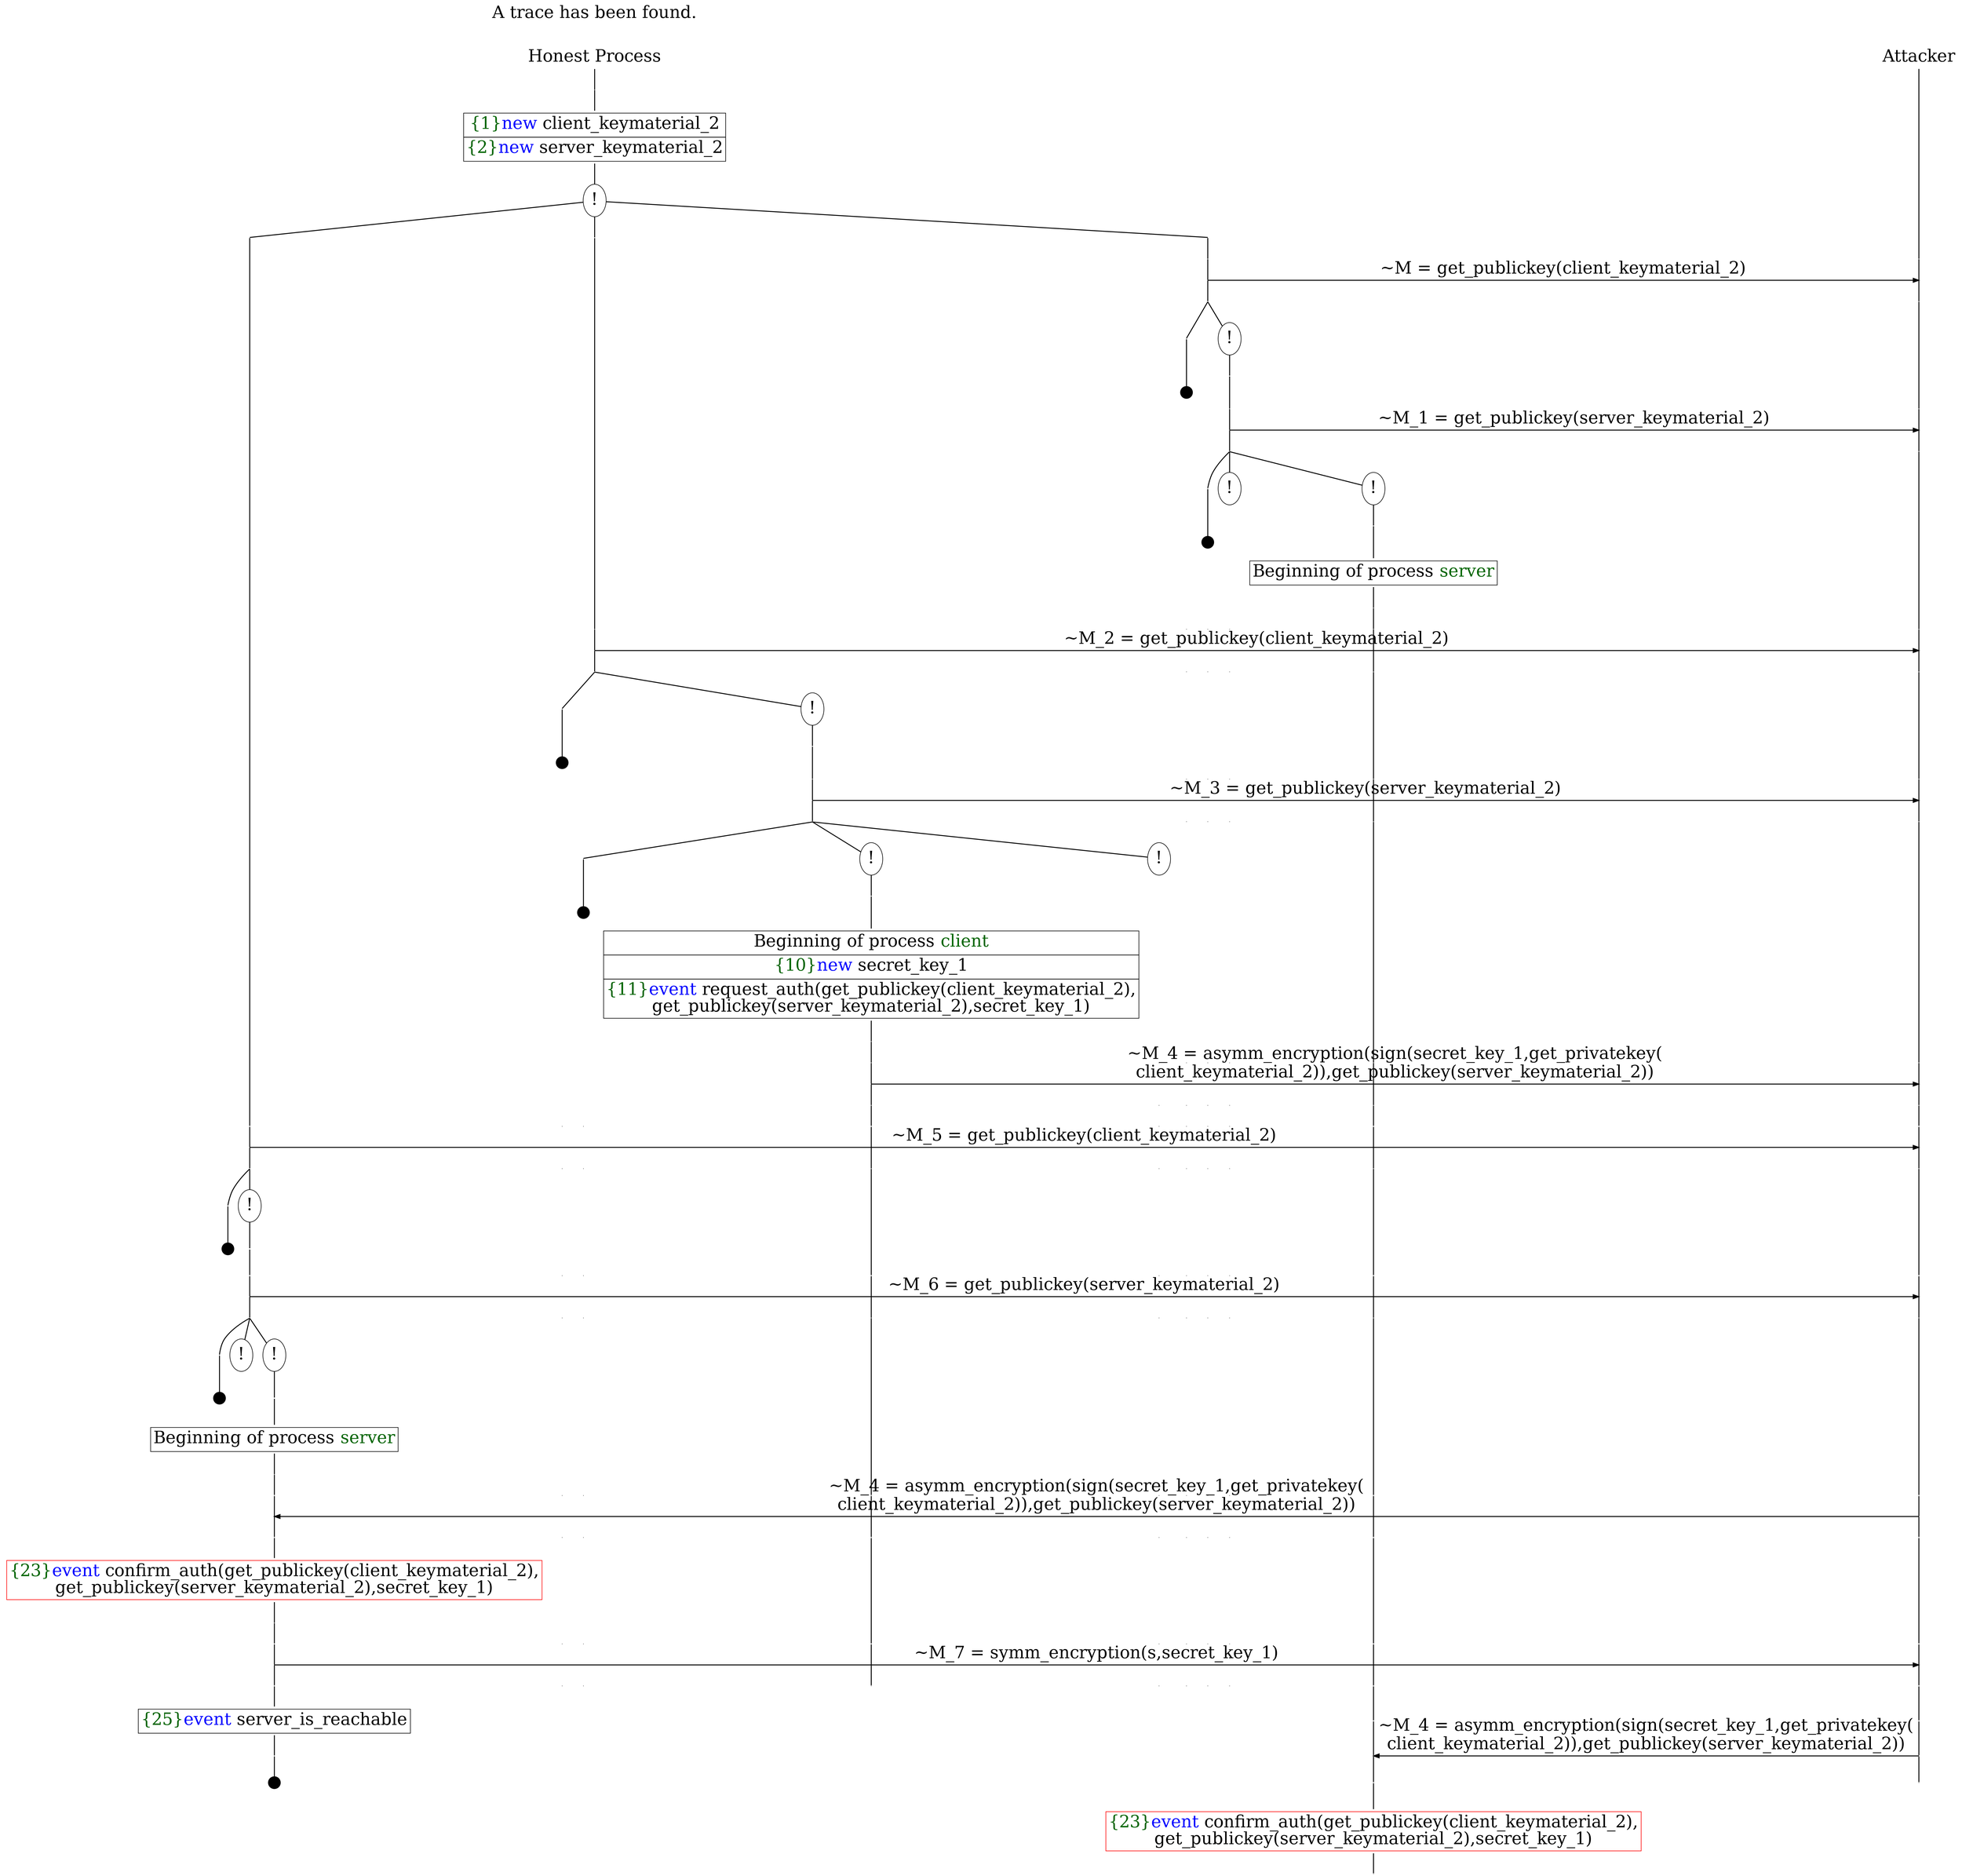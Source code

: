 digraph {
graph [ordering = out]
edge [arrowhead = none, penwidth = 1.6, fontsize = 30]
node [shape = point, width = 0, height = 0, fontsize = 30]
Trace [label = <A trace has been found.<br/>
>, shape = plaintext]
P0__0 [label = "Honest Process", shape = plaintext]
P__0 [label = "Attacker", shape = plaintext]
Trace -> P0__0 [label = "", style = invisible, weight = 100]{rank = same; P0__0 P__0}
P0__0 -> P0__1 [label = <>, weight = 100]
P0__1 -> P0__2 [label = <>, weight = 100]
P0__2 [shape = plaintext, label = <<TABLE BORDER="0" CELLBORDER="1" CELLSPACING="0" CELLPADDING="4"> <TR><TD><FONT COLOR="darkgreen">{1}</FONT><FONT COLOR="blue">new </FONT>client_keymaterial_2</TD></TR><TR><TD><FONT COLOR="darkgreen">{2}</FONT><FONT COLOR="blue">new </FONT>server_keymaterial_2</TD></TR></TABLE>>]
P0__2 -> P0__3 [label = <>, weight = 100]
P0__3 [label = "!", shape = ellipse]
{rank = same; P0_2__3 P0_1__3 P0_0__3}
P0_2__3 [label = "", fixedsize = false, width = 0, height = 0, shape = none]
P0__3 -> P0_2__3 [label = <>]
P0_1__3 [label = "", fixedsize = false, width = 0, height = 0, shape = none]
P0__3 -> P0_1__3 [label = <>]
P0_0__3 [label = "", fixedsize = false, width = 0, height = 0, shape = none]
P0__3 -> P0_0__3 [label = <>]
P0_0__3 -> P0_0__4 [label = <>, weight = 100]
P__0 -> P__1 [label = <>, weight = 100]
{rank = same; P__1 P0_0__4}
P0_0__4 -> P0_0__5 [label = <>, weight = 100]
P__1 -> P__2 [label = <>, weight = 100]
{rank = same; P__2 P0_0__5}
P0_0__5 -> P__2 [label = <~M = get_publickey(client_keymaterial_2)>, arrowhead = normal]
P0_0__5 -> P0_0__6 [label = <>, weight = 100]
P__2 -> P__3 [label = <>, weight = 100]
{rank = same; P__3 P0_0__6}
/*RPar */
P0_0__6 -> P0_0_1__6 [label = <>]
P0_0__6 -> P0_0_0__6 [label = <>]
P0_0__6 [label = "", fixedsize = false, width = 0, height = 0, shape = none]
{rank = same; P0_0_0__6 P0_0_1__6}
P0_0_0__6 [label = "!", shape = ellipse]
P0_0_0_0__6 [label = "", fixedsize = false, width = 0, height = 0, shape = none]
P0_0_0__6 -> P0_0_0_0__6 [label = <>, weight = 100]
P0_0_0_0__6 -> P0_0_0_0__7 [label = <>, weight = 100]
P__3 -> P__4 [label = <>, weight = 100]
{rank = same; P__4 P0_0_0_0__7}
P0_0_0_0__7 -> P0_0_0_0__8 [label = <>, weight = 100]
P__4 -> P__5 [label = <>, weight = 100]
{rank = same; P__5 P0_0_0_0__8}
P0_0_0_0__8 -> P__5 [label = <~M_1 = get_publickey(server_keymaterial_2)>, arrowhead = normal]
P0_0_0_0__8 -> P0_0_0_0__9 [label = <>, weight = 100]
P__5 -> P__6 [label = <>, weight = 100]
{rank = same; P__6 P0_0_0_0__9}
/*RPar */
P0_0_0_0__9 -> P0_0_0_0_2__9 [label = <>]
P0_0_0_0__9 -> P0_0_0_0_1__9 [label = <>]
P0_0_0_0__9 -> P0_0_0_0_0__9 [label = <>]
P0_0_0_0__9 [label = "", fixedsize = false, width = 0, height = 0, shape = none]
{rank = same; P0_0_0_0_0__9 P0_0_0_0_1__9 P0_0_0_0_2__9}
P0_0_0_0_0__9 [label = "!", shape = ellipse]
P0_0_0_0_0_0__9 [label = "", fixedsize = false, width = 0, height = 0, shape = none]
P0_0_0_0_0__9 -> P0_0_0_0_0_0__9 [label = <>, weight = 100]
P0_0_0_0_0_0__9 -> P0_0_0_0_0_0__10 [label = <>, weight = 100]
P0_0_0_0_0_0__10 [shape = plaintext, label = <<TABLE BORDER="0" CELLBORDER="1" CELLSPACING="0" CELLPADDING="4"> <TR><TD>Beginning of process <FONT COLOR="darkgreen">server</FONT></TD></TR></TABLE>>]
P0_0_0_0_0_0__10 -> P0_0_0_0_0_0__11 [label = <>, weight = 100]
P0_0_0_0_1__9 [label = "!", shape = ellipse]
P0_0_0_0_2__10 [label = "", width = 0.3, height = 0.3]
P0_0_0_0_2__9 -> P0_0_0_0_2__10 [label = <>, weight = 100]
P0_0_1__7 [label = "", width = 0.3, height = 0.3]
P0_0_1__6 -> P0_0_1__7 [label = <>, weight = 100]
P0_1__3 -> P0_1__4 [label = <>, weight = 100]
P0_0_1__8 [label = "", style = invisible]
P0_0_1__7 -> P0_0_1__8 [label = <>, weight = 100, style = invisible]
P0_0_0_0_2__11 [label = "", style = invisible]
P0_0_0_0_2__10 -> P0_0_0_0_2__11 [label = <>, weight = 100, style = invisible]
P0_0_0_0_1__10 [label = "", style = invisible]
P0_0_0_0_1__9 -> P0_0_0_0_1__10 [label = <>, weight = 100, style = invisible]
P0_0_0_0_0_0__11 -> P0_0_0_0_0_0__12 [label = <>, weight = 100]
P__6 -> P__7 [label = <>, weight = 100]
{rank = same; P__7 P0_0_0_0_0_0__12 P0_0_0_0_1__10 P0_0_0_0_2__11 P0_0_1__8 P0_1__4}
P0_1__4 -> P0_1__5 [label = <>, weight = 100]
P__7 -> P__8 [label = <>, weight = 100]
{rank = same; P__8 P0_1__5}
P0_1__5 -> P__8 [label = <~M_2 = get_publickey(client_keymaterial_2)>, arrowhead = normal]
P0_1__5 -> P0_1__6 [label = <>, weight = 100]
P0_0_1__9 [label = "", style = invisible]
P0_0_1__8 -> P0_0_1__9 [label = <>, weight = 100, style = invisible]
P0_0_0_0_2__12 [label = "", style = invisible]
P0_0_0_0_2__11 -> P0_0_0_0_2__12 [label = <>, weight = 100, style = invisible]
P0_0_0_0_1__11 [label = "", style = invisible]
P0_0_0_0_1__10 -> P0_0_0_0_1__11 [label = <>, weight = 100, style = invisible]
P0_0_0_0_0_0__12 -> P0_0_0_0_0_0__13 [label = <>, weight = 100]
P__8 -> P__9 [label = <>, weight = 100]
{rank = same; P__9 P0_0_0_0_0_0__13 P0_0_0_0_1__11 P0_0_0_0_2__12 P0_0_1__9 P0_1__6}
/*RPar */
P0_1__6 -> P0_1_1__6 [label = <>]
P0_1__6 -> P0_1_0__6 [label = <>]
P0_1__6 [label = "", fixedsize = false, width = 0, height = 0, shape = none]
{rank = same; P0_1_0__6 P0_1_1__6}
P0_1_0__6 [label = "!", shape = ellipse]
P0_1_0_0__6 [label = "", fixedsize = false, width = 0, height = 0, shape = none]
P0_1_0__6 -> P0_1_0_0__6 [label = <>, weight = 100]
P0_1_0_0__6 -> P0_1_0_0__7 [label = <>, weight = 100]
P0_0_1__10 [label = "", style = invisible]
P0_0_1__9 -> P0_0_1__10 [label = <>, weight = 100, style = invisible]
P0_0_0_0_2__13 [label = "", style = invisible]
P0_0_0_0_2__12 -> P0_0_0_0_2__13 [label = <>, weight = 100, style = invisible]
P0_0_0_0_1__12 [label = "", style = invisible]
P0_0_0_0_1__11 -> P0_0_0_0_1__12 [label = <>, weight = 100, style = invisible]
P0_0_0_0_0_0__13 -> P0_0_0_0_0_0__14 [label = <>, weight = 100]
P__9 -> P__10 [label = <>, weight = 100]
{rank = same; P__10 P0_0_0_0_0_0__14 P0_0_0_0_1__12 P0_0_0_0_2__13 P0_0_1__10 P0_1_0_0__7}
P0_1_0_0__7 -> P0_1_0_0__8 [label = <>, weight = 100]
P__10 -> P__11 [label = <>, weight = 100]
{rank = same; P__11 P0_1_0_0__8}
P0_1_0_0__8 -> P__11 [label = <~M_3 = get_publickey(server_keymaterial_2)>, arrowhead = normal]
P0_1_0_0__8 -> P0_1_0_0__9 [label = <>, weight = 100]
P0_0_1__11 [label = "", style = invisible]
P0_0_1__10 -> P0_0_1__11 [label = <>, weight = 100, style = invisible]
P0_0_0_0_2__14 [label = "", style = invisible]
P0_0_0_0_2__13 -> P0_0_0_0_2__14 [label = <>, weight = 100, style = invisible]
P0_0_0_0_1__13 [label = "", style = invisible]
P0_0_0_0_1__12 -> P0_0_0_0_1__13 [label = <>, weight = 100, style = invisible]
P0_0_0_0_0_0__14 -> P0_0_0_0_0_0__15 [label = <>, weight = 100]
P__11 -> P__12 [label = <>, weight = 100]
{rank = same; P__12 P0_0_0_0_0_0__15 P0_0_0_0_1__13 P0_0_0_0_2__14 P0_0_1__11 P0_1_0_0__9}
/*RPar */
P0_1_0_0__9 -> P0_1_0_0_2__9 [label = <>]
P0_1_0_0__9 -> P0_1_0_0_1__9 [label = <>]
P0_1_0_0__9 -> P0_1_0_0_0__9 [label = <>]
P0_1_0_0__9 [label = "", fixedsize = false, width = 0, height = 0, shape = none]
{rank = same; P0_1_0_0_0__9 P0_1_0_0_1__9 P0_1_0_0_2__9}
P0_1_0_0_0__9 [label = "!", shape = ellipse]
P0_1_0_0_1__9 [label = "!", shape = ellipse]
P0_1_0_0_1_0__9 [label = "", fixedsize = false, width = 0, height = 0, shape = none]
P0_1_0_0_1__9 -> P0_1_0_0_1_0__9 [label = <>, weight = 100]
P0_1_0_0_1_0__9 -> P0_1_0_0_1_0__10 [label = <>, weight = 100]
P0_1_0_0_1_0__10 [shape = plaintext, label = <<TABLE BORDER="0" CELLBORDER="1" CELLSPACING="0" CELLPADDING="4"> <TR><TD>Beginning of process <FONT COLOR="darkgreen">client</FONT></TD></TR><TR><TD><FONT COLOR="darkgreen">{10}</FONT><FONT COLOR="blue">new </FONT>secret_key_1</TD></TR><TR><TD><FONT COLOR="darkgreen">{11}</FONT><FONT COLOR="blue">event</FONT> request_auth(get_publickey(client_keymaterial_2),<br/>
get_publickey(server_keymaterial_2),secret_key_1)<br/>
</TD></TR></TABLE>>]
P0_1_0_0_1_0__10 -> P0_1_0_0_1_0__11 [label = <>, weight = 100]
P0_1_0_0_1_0__11 -> P0_1_0_0_1_0__12 [label = <>, weight = 100]
P0_1_0_0_0__10 [label = "", style = invisible]
P0_1_0_0_0__9 -> P0_1_0_0_0__10 [label = <>, weight = 100, style = invisible]
P0_0_1__12 [label = "", style = invisible]
P0_0_1__11 -> P0_0_1__12 [label = <>, weight = 100, style = invisible]
P0_0_0_0_2__15 [label = "", style = invisible]
P0_0_0_0_2__14 -> P0_0_0_0_2__15 [label = <>, weight = 100, style = invisible]
P0_0_0_0_1__14 [label = "", style = invisible]
P0_0_0_0_1__13 -> P0_0_0_0_1__14 [label = <>, weight = 100, style = invisible]
P0_0_0_0_0_0__15 -> P0_0_0_0_0_0__16 [label = <>, weight = 100]
P__12 -> P__13 [label = <>, weight = 100]
{rank = same; P__13 P0_0_0_0_0_0__16 P0_0_0_0_1__14 P0_0_0_0_2__15 P0_0_1__12 P0_1_0_0_0__10 P0_1_0_0_1_0__12}
P0_1_0_0_1_0__12 -> P0_1_0_0_1_0__13 [label = <>, weight = 100]
P__13 -> P__14 [label = <>, weight = 100]
{rank = same; P__14 P0_1_0_0_1_0__13}
P0_1_0_0_1_0__13 -> P__14 [label = <~M_4 = asymm_encryption(sign(secret_key_1,get_privatekey(<br/>
client_keymaterial_2)),get_publickey(server_keymaterial_2))>, arrowhead = normal]
P0_1_0_0_1_0__13 -> P0_1_0_0_1_0__14 [label = <>, weight = 100]
P0_1_0_0_0__11 [label = "", style = invisible]
P0_1_0_0_0__10 -> P0_1_0_0_0__11 [label = <>, weight = 100, style = invisible]
P0_0_1__13 [label = "", style = invisible]
P0_0_1__12 -> P0_0_1__13 [label = <>, weight = 100, style = invisible]
P0_0_0_0_2__16 [label = "", style = invisible]
P0_0_0_0_2__15 -> P0_0_0_0_2__16 [label = <>, weight = 100, style = invisible]
P0_0_0_0_1__15 [label = "", style = invisible]
P0_0_0_0_1__14 -> P0_0_0_0_1__15 [label = <>, weight = 100, style = invisible]
P0_0_0_0_0_0__16 -> P0_0_0_0_0_0__17 [label = <>, weight = 100]
P__14 -> P__15 [label = <>, weight = 100]
{rank = same; P__15 P0_0_0_0_0_0__17 P0_0_0_0_1__15 P0_0_0_0_2__16 P0_0_1__13 P0_1_0_0_0__11 P0_1_0_0_1_0__14}
P0_1_0_0_2__10 [label = "", width = 0.3, height = 0.3]
P0_1_0_0_2__9 -> P0_1_0_0_2__10 [label = <>, weight = 100]
P0_1_1__7 [label = "", width = 0.3, height = 0.3]
P0_1_1__6 -> P0_1_1__7 [label = <>, weight = 100]
P0_2__3 -> P0_2__4 [label = <>, weight = 100]
P0_1_1__8 [label = "", style = invisible]
P0_1_1__7 -> P0_1_1__8 [label = <>, weight = 100, style = invisible]
P0_1_0_0_2__11 [label = "", style = invisible]
P0_1_0_0_2__10 -> P0_1_0_0_2__11 [label = <>, weight = 100, style = invisible]
P0_1_0_0_1_0__14 -> P0_1_0_0_1_0__15 [label = <>, weight = 100]
P0_1_0_0_0__12 [label = "", style = invisible]
P0_1_0_0_0__11 -> P0_1_0_0_0__12 [label = <>, weight = 100, style = invisible]
P0_0_1__14 [label = "", style = invisible]
P0_0_1__13 -> P0_0_1__14 [label = <>, weight = 100, style = invisible]
P0_0_0_0_2__17 [label = "", style = invisible]
P0_0_0_0_2__16 -> P0_0_0_0_2__17 [label = <>, weight = 100, style = invisible]
P0_0_0_0_1__16 [label = "", style = invisible]
P0_0_0_0_1__15 -> P0_0_0_0_1__16 [label = <>, weight = 100, style = invisible]
P0_0_0_0_0_0__17 -> P0_0_0_0_0_0__18 [label = <>, weight = 100]
P__15 -> P__16 [label = <>, weight = 100]
{rank = same; P__16 P0_0_0_0_0_0__18 P0_0_0_0_1__16 P0_0_0_0_2__17 P0_0_1__14 P0_1_0_0_0__12 P0_1_0_0_1_0__15 P0_1_0_0_2__11 P0_1_1__8 P0_2__4}
P0_2__4 -> P0_2__5 [label = <>, weight = 100]
P__16 -> P__17 [label = <>, weight = 100]
{rank = same; P__17 P0_2__5}
P0_2__5 -> P__17 [label = <~M_5 = get_publickey(client_keymaterial_2)>, arrowhead = normal]
P0_2__5 -> P0_2__6 [label = <>, weight = 100]
P0_1_1__9 [label = "", style = invisible]
P0_1_1__8 -> P0_1_1__9 [label = <>, weight = 100, style = invisible]
P0_1_0_0_2__12 [label = "", style = invisible]
P0_1_0_0_2__11 -> P0_1_0_0_2__12 [label = <>, weight = 100, style = invisible]
P0_1_0_0_1_0__15 -> P0_1_0_0_1_0__16 [label = <>, weight = 100]
P0_1_0_0_0__13 [label = "", style = invisible]
P0_1_0_0_0__12 -> P0_1_0_0_0__13 [label = <>, weight = 100, style = invisible]
P0_0_1__15 [label = "", style = invisible]
P0_0_1__14 -> P0_0_1__15 [label = <>, weight = 100, style = invisible]
P0_0_0_0_2__18 [label = "", style = invisible]
P0_0_0_0_2__17 -> P0_0_0_0_2__18 [label = <>, weight = 100, style = invisible]
P0_0_0_0_1__17 [label = "", style = invisible]
P0_0_0_0_1__16 -> P0_0_0_0_1__17 [label = <>, weight = 100, style = invisible]
P0_0_0_0_0_0__18 -> P0_0_0_0_0_0__19 [label = <>, weight = 100]
P__17 -> P__18 [label = <>, weight = 100]
{rank = same; P__18 P0_0_0_0_0_0__19 P0_0_0_0_1__17 P0_0_0_0_2__18 P0_0_1__15 P0_1_0_0_0__13 P0_1_0_0_1_0__16 P0_1_0_0_2__12 P0_1_1__9 P0_2__6}
/*RPar */
P0_2__6 -> P0_2_1__6 [label = <>]
P0_2__6 -> P0_2_0__6 [label = <>]
P0_2__6 [label = "", fixedsize = false, width = 0, height = 0, shape = none]
{rank = same; P0_2_0__6 P0_2_1__6}
P0_2_0__6 [label = "!", shape = ellipse]
P0_2_0_0__6 [label = "", fixedsize = false, width = 0, height = 0, shape = none]
P0_2_0__6 -> P0_2_0_0__6 [label = <>, weight = 100]
P0_2_0_0__6 -> P0_2_0_0__7 [label = <>, weight = 100]
P0_1_1__10 [label = "", style = invisible]
P0_1_1__9 -> P0_1_1__10 [label = <>, weight = 100, style = invisible]
P0_1_0_0_2__13 [label = "", style = invisible]
P0_1_0_0_2__12 -> P0_1_0_0_2__13 [label = <>, weight = 100, style = invisible]
P0_1_0_0_1_0__16 -> P0_1_0_0_1_0__17 [label = <>, weight = 100]
P0_1_0_0_0__14 [label = "", style = invisible]
P0_1_0_0_0__13 -> P0_1_0_0_0__14 [label = <>, weight = 100, style = invisible]
P0_0_1__16 [label = "", style = invisible]
P0_0_1__15 -> P0_0_1__16 [label = <>, weight = 100, style = invisible]
P0_0_0_0_2__19 [label = "", style = invisible]
P0_0_0_0_2__18 -> P0_0_0_0_2__19 [label = <>, weight = 100, style = invisible]
P0_0_0_0_1__18 [label = "", style = invisible]
P0_0_0_0_1__17 -> P0_0_0_0_1__18 [label = <>, weight = 100, style = invisible]
P0_0_0_0_0_0__19 -> P0_0_0_0_0_0__20 [label = <>, weight = 100]
P__18 -> P__19 [label = <>, weight = 100]
{rank = same; P__19 P0_0_0_0_0_0__20 P0_0_0_0_1__18 P0_0_0_0_2__19 P0_0_1__16 P0_1_0_0_0__14 P0_1_0_0_1_0__17 P0_1_0_0_2__13 P0_1_1__10 P0_2_0_0__7}
P0_2_0_0__7 -> P0_2_0_0__8 [label = <>, weight = 100]
P__19 -> P__20 [label = <>, weight = 100]
{rank = same; P__20 P0_2_0_0__8}
P0_2_0_0__8 -> P__20 [label = <~M_6 = get_publickey(server_keymaterial_2)>, arrowhead = normal]
P0_2_0_0__8 -> P0_2_0_0__9 [label = <>, weight = 100]
P0_1_1__11 [label = "", style = invisible]
P0_1_1__10 -> P0_1_1__11 [label = <>, weight = 100, style = invisible]
P0_1_0_0_2__14 [label = "", style = invisible]
P0_1_0_0_2__13 -> P0_1_0_0_2__14 [label = <>, weight = 100, style = invisible]
P0_1_0_0_1_0__17 -> P0_1_0_0_1_0__18 [label = <>, weight = 100]
P0_1_0_0_0__15 [label = "", style = invisible]
P0_1_0_0_0__14 -> P0_1_0_0_0__15 [label = <>, weight = 100, style = invisible]
P0_0_1__17 [label = "", style = invisible]
P0_0_1__16 -> P0_0_1__17 [label = <>, weight = 100, style = invisible]
P0_0_0_0_2__20 [label = "", style = invisible]
P0_0_0_0_2__19 -> P0_0_0_0_2__20 [label = <>, weight = 100, style = invisible]
P0_0_0_0_1__19 [label = "", style = invisible]
P0_0_0_0_1__18 -> P0_0_0_0_1__19 [label = <>, weight = 100, style = invisible]
P0_0_0_0_0_0__20 -> P0_0_0_0_0_0__21 [label = <>, weight = 100]
P__20 -> P__21 [label = <>, weight = 100]
{rank = same; P__21 P0_0_0_0_0_0__21 P0_0_0_0_1__19 P0_0_0_0_2__20 P0_0_1__17 P0_1_0_0_0__15 P0_1_0_0_1_0__18 P0_1_0_0_2__14 P0_1_1__11 P0_2_0_0__9}
/*RPar */
P0_2_0_0__9 -> P0_2_0_0_2__9 [label = <>]
P0_2_0_0__9 -> P0_2_0_0_1__9 [label = <>]
P0_2_0_0__9 -> P0_2_0_0_0__9 [label = <>]
P0_2_0_0__9 [label = "", fixedsize = false, width = 0, height = 0, shape = none]
{rank = same; P0_2_0_0_0__9 P0_2_0_0_1__9 P0_2_0_0_2__9}
P0_2_0_0_0__9 [label = "!", shape = ellipse]
P0_2_0_0_0_0__9 [label = "", fixedsize = false, width = 0, height = 0, shape = none]
P0_2_0_0_0__9 -> P0_2_0_0_0_0__9 [label = <>, weight = 100]
P0_2_0_0_0_0__9 -> P0_2_0_0_0_0__10 [label = <>, weight = 100]
P0_2_0_0_0_0__10 [shape = plaintext, label = <<TABLE BORDER="0" CELLBORDER="1" CELLSPACING="0" CELLPADDING="4"> <TR><TD>Beginning of process <FONT COLOR="darkgreen">server</FONT></TD></TR></TABLE>>]
P0_2_0_0_0_0__10 -> P0_2_0_0_0_0__11 [label = <>, weight = 100]
P0_2_0_0_1__9 [label = "!", shape = ellipse]
P0_2_0_0_2__10 [label = "", width = 0.3, height = 0.3]
P0_2_0_0_2__9 -> P0_2_0_0_2__10 [label = <>, weight = 100]
P0_2_1__7 [label = "", width = 0.3, height = 0.3]
P0_2_1__6 -> P0_2_1__7 [label = <>, weight = 100]
P0_2_0_0_0_0__11 -> P0_2_0_0_0_0__12 [label = <>, weight = 100]
P0_1_1__12 [label = "", style = invisible]
P0_1_1__11 -> P0_1_1__12 [label = <>, weight = 100, style = invisible]
P0_1_0_0_2__15 [label = "", style = invisible]
P0_1_0_0_2__14 -> P0_1_0_0_2__15 [label = <>, weight = 100, style = invisible]
P0_1_0_0_1_0__18 -> P0_1_0_0_1_0__19 [label = <>, weight = 100]
P0_1_0_0_0__16 [label = "", style = invisible]
P0_1_0_0_0__15 -> P0_1_0_0_0__16 [label = <>, weight = 100, style = invisible]
P0_0_1__18 [label = "", style = invisible]
P0_0_1__17 -> P0_0_1__18 [label = <>, weight = 100, style = invisible]
P0_0_0_0_2__21 [label = "", style = invisible]
P0_0_0_0_2__20 -> P0_0_0_0_2__21 [label = <>, weight = 100, style = invisible]
P0_0_0_0_1__20 [label = "", style = invisible]
P0_0_0_0_1__19 -> P0_0_0_0_1__20 [label = <>, weight = 100, style = invisible]
P0_0_0_0_0_0__21 -> P0_0_0_0_0_0__22 [label = <>, weight = 100]
P__21 -> P__22 [label = <>, weight = 100]
{rank = same; P__22 P0_0_0_0_0_0__22 P0_0_0_0_1__20 P0_0_0_0_2__21 P0_0_1__18 P0_1_0_0_0__16 P0_1_0_0_1_0__19 P0_1_0_0_2__15 P0_1_1__12 P0_2_0_0_0_0__12}
P0_2_0_0_0_0__12 -> P0_2_0_0_0_0__13 [label = <>, weight = 100]
P__22 -> P__23 [label = <>, weight = 100]
{rank = same; P__23 P0_2_0_0_0_0__13}
P0_2_0_0_0_0__13 -> P__23 [label = <~M_4 = asymm_encryption(sign(secret_key_1,get_privatekey(<br/>
client_keymaterial_2)),get_publickey(server_keymaterial_2))>, dir = back, arrowhead = normal]
P0_2_0_0_0_0__13 -> P0_2_0_0_0_0__14 [label = <>, weight = 100]
P0_1_1__13 [label = "", style = invisible]
P0_1_1__12 -> P0_1_1__13 [label = <>, weight = 100, style = invisible]
P0_1_0_0_2__16 [label = "", style = invisible]
P0_1_0_0_2__15 -> P0_1_0_0_2__16 [label = <>, weight = 100, style = invisible]
P0_1_0_0_1_0__19 -> P0_1_0_0_1_0__20 [label = <>, weight = 100]
P0_1_0_0_0__17 [label = "", style = invisible]
P0_1_0_0_0__16 -> P0_1_0_0_0__17 [label = <>, weight = 100, style = invisible]
P0_0_1__19 [label = "", style = invisible]
P0_0_1__18 -> P0_0_1__19 [label = <>, weight = 100, style = invisible]
P0_0_0_0_2__22 [label = "", style = invisible]
P0_0_0_0_2__21 -> P0_0_0_0_2__22 [label = <>, weight = 100, style = invisible]
P0_0_0_0_1__21 [label = "", style = invisible]
P0_0_0_0_1__20 -> P0_0_0_0_1__21 [label = <>, weight = 100, style = invisible]
P0_0_0_0_0_0__22 -> P0_0_0_0_0_0__23 [label = <>, weight = 100]
P__23 -> P__24 [label = <>, weight = 100]
{rank = same; P__24 P0_0_0_0_0_0__23 P0_0_0_0_1__21 P0_0_0_0_2__22 P0_0_1__19 P0_1_0_0_0__17 P0_1_0_0_1_0__20 P0_1_0_0_2__16 P0_1_1__13 P0_2_0_0_0_0__14}
P0_2_0_0_0_0__14 -> P0_2_0_0_0_0__15 [label = <>, weight = 100]
P0_2_0_0_0_0__15 [color = red, shape = plaintext, label = <<TABLE BORDER="0" CELLBORDER="1" CELLSPACING="0" CELLPADDING="4"> <TR><TD><FONT COLOR="darkgreen">{23}</FONT><FONT COLOR="blue">event</FONT> confirm_auth(get_publickey(client_keymaterial_2),<br/>
get_publickey(server_keymaterial_2),secret_key_1)<br/>
</TD></TR></TABLE>>]
P0_2_0_0_0_0__15 -> P0_2_0_0_0_0__16 [label = <>, weight = 100]
P0_2_0_0_0_0__16 -> P0_2_0_0_0_0__17 [label = <>, weight = 100]
P0_1_1__14 [label = "", style = invisible]
P0_1_1__13 -> P0_1_1__14 [label = <>, weight = 100, style = invisible]
P0_1_0_0_2__17 [label = "", style = invisible]
P0_1_0_0_2__16 -> P0_1_0_0_2__17 [label = <>, weight = 100, style = invisible]
P0_1_0_0_1_0__20 -> P0_1_0_0_1_0__21 [label = <>, weight = 100]
P0_1_0_0_0__18 [label = "", style = invisible]
P0_1_0_0_0__17 -> P0_1_0_0_0__18 [label = <>, weight = 100, style = invisible]
P0_0_1__20 [label = "", style = invisible]
P0_0_1__19 -> P0_0_1__20 [label = <>, weight = 100, style = invisible]
P0_0_0_0_2__23 [label = "", style = invisible]
P0_0_0_0_2__22 -> P0_0_0_0_2__23 [label = <>, weight = 100, style = invisible]
P0_0_0_0_1__22 [label = "", style = invisible]
P0_0_0_0_1__21 -> P0_0_0_0_1__22 [label = <>, weight = 100, style = invisible]
P0_0_0_0_0_0__23 -> P0_0_0_0_0_0__24 [label = <>, weight = 100]
P__24 -> P__25 [label = <>, weight = 100]
{rank = same; P__25 P0_0_0_0_0_0__24 P0_0_0_0_1__22 P0_0_0_0_2__23 P0_0_1__20 P0_1_0_0_0__18 P0_1_0_0_1_0__21 P0_1_0_0_2__17 P0_1_1__14 P0_2_0_0_0_0__17}
P0_2_0_0_0_0__17 -> P0_2_0_0_0_0__18 [label = <>, weight = 100]
P__25 -> P__26 [label = <>, weight = 100]
{rank = same; P__26 P0_2_0_0_0_0__18}
P0_2_0_0_0_0__18 -> P__26 [label = <~M_7 = symm_encryption(s,secret_key_1)>, arrowhead = normal]
P0_2_0_0_0_0__18 -> P0_2_0_0_0_0__19 [label = <>, weight = 100]
P0_1_1__15 [label = "", style = invisible]
P0_1_1__14 -> P0_1_1__15 [label = <>, weight = 100, style = invisible]
P0_1_0_0_2__18 [label = "", style = invisible]
P0_1_0_0_2__17 -> P0_1_0_0_2__18 [label = <>, weight = 100, style = invisible]
P0_1_0_0_1_0__21 -> P0_1_0_0_1_0__22 [label = <>, weight = 100]
P0_1_0_0_0__19 [label = "", style = invisible]
P0_1_0_0_0__18 -> P0_1_0_0_0__19 [label = <>, weight = 100, style = invisible]
P0_0_1__21 [label = "", style = invisible]
P0_0_1__20 -> P0_0_1__21 [label = <>, weight = 100, style = invisible]
P0_0_0_0_2__24 [label = "", style = invisible]
P0_0_0_0_2__23 -> P0_0_0_0_2__24 [label = <>, weight = 100, style = invisible]
P0_0_0_0_1__23 [label = "", style = invisible]
P0_0_0_0_1__22 -> P0_0_0_0_1__23 [label = <>, weight = 100, style = invisible]
P0_0_0_0_0_0__24 -> P0_0_0_0_0_0__25 [label = <>, weight = 100]
P__26 -> P__27 [label = <>, weight = 100]
{rank = same; P__27 P0_0_0_0_0_0__25 P0_0_0_0_1__23 P0_0_0_0_2__24 P0_0_1__21 P0_1_0_0_0__19 P0_1_0_0_1_0__22 P0_1_0_0_2__18 P0_1_1__15 P0_2_0_0_0_0__19}
P0_2_0_0_0_0__19 -> P0_2_0_0_0_0__20 [label = <>, weight = 100]
P0_2_0_0_0_0__20 [shape = plaintext, label = <<TABLE BORDER="0" CELLBORDER="1" CELLSPACING="0" CELLPADDING="4"> <TR><TD><FONT COLOR="darkgreen">{25}</FONT><FONT COLOR="blue">event</FONT> server_is_reachable</TD></TR></TABLE>>]
P0_2_0_0_0_0__20 -> P0_2_0_0_0_0__21 [label = <>, weight = 100]
P0_2_0_0_0_0__22 [label = "", width = 0.3, height = 0.3]
P0_2_0_0_0_0__21 -> P0_2_0_0_0_0__22 [label = <>, weight = 100]
P0_0_0_0_0_0__25 -> P0_0_0_0_0_0__26 [label = <>, weight = 100]
P__27 -> P__28 [label = <>, weight = 100]
{rank = same; P__28 P0_0_0_0_0_0__26}
P0_0_0_0_0_0__26 -> P0_0_0_0_0_0__27 [label = <>, weight = 100]
P__28 -> P__29 [label = <>, weight = 100]
{rank = same; P__29 P0_0_0_0_0_0__27}
P0_0_0_0_0_0__27 -> P__29 [label = <~M_4 = asymm_encryption(sign(secret_key_1,get_privatekey(<br/>
client_keymaterial_2)),get_publickey(server_keymaterial_2))>, dir = back, arrowhead = normal]
P0_0_0_0_0_0__27 -> P0_0_0_0_0_0__28 [label = <>, weight = 100]
P__29 -> P__30 [label = <>, weight = 100]
{rank = same; P__30 P0_0_0_0_0_0__28}
P0_0_0_0_0_0__28 -> P0_0_0_0_0_0__29 [label = <>, weight = 100]
P0_0_0_0_0_0__29 [color = red, shape = plaintext, label = <<TABLE BORDER="0" CELLBORDER="1" CELLSPACING="0" CELLPADDING="4"> <TR><TD><FONT COLOR="darkgreen">{23}</FONT><FONT COLOR="blue">event</FONT> confirm_auth(get_publickey(client_keymaterial_2),<br/>
get_publickey(server_keymaterial_2),secret_key_1)<br/>
</TD></TR></TABLE>>]
P0_0_0_0_0_0__29 -> P0_0_0_0_0_0__30 [label = <>, weight = 100]
}